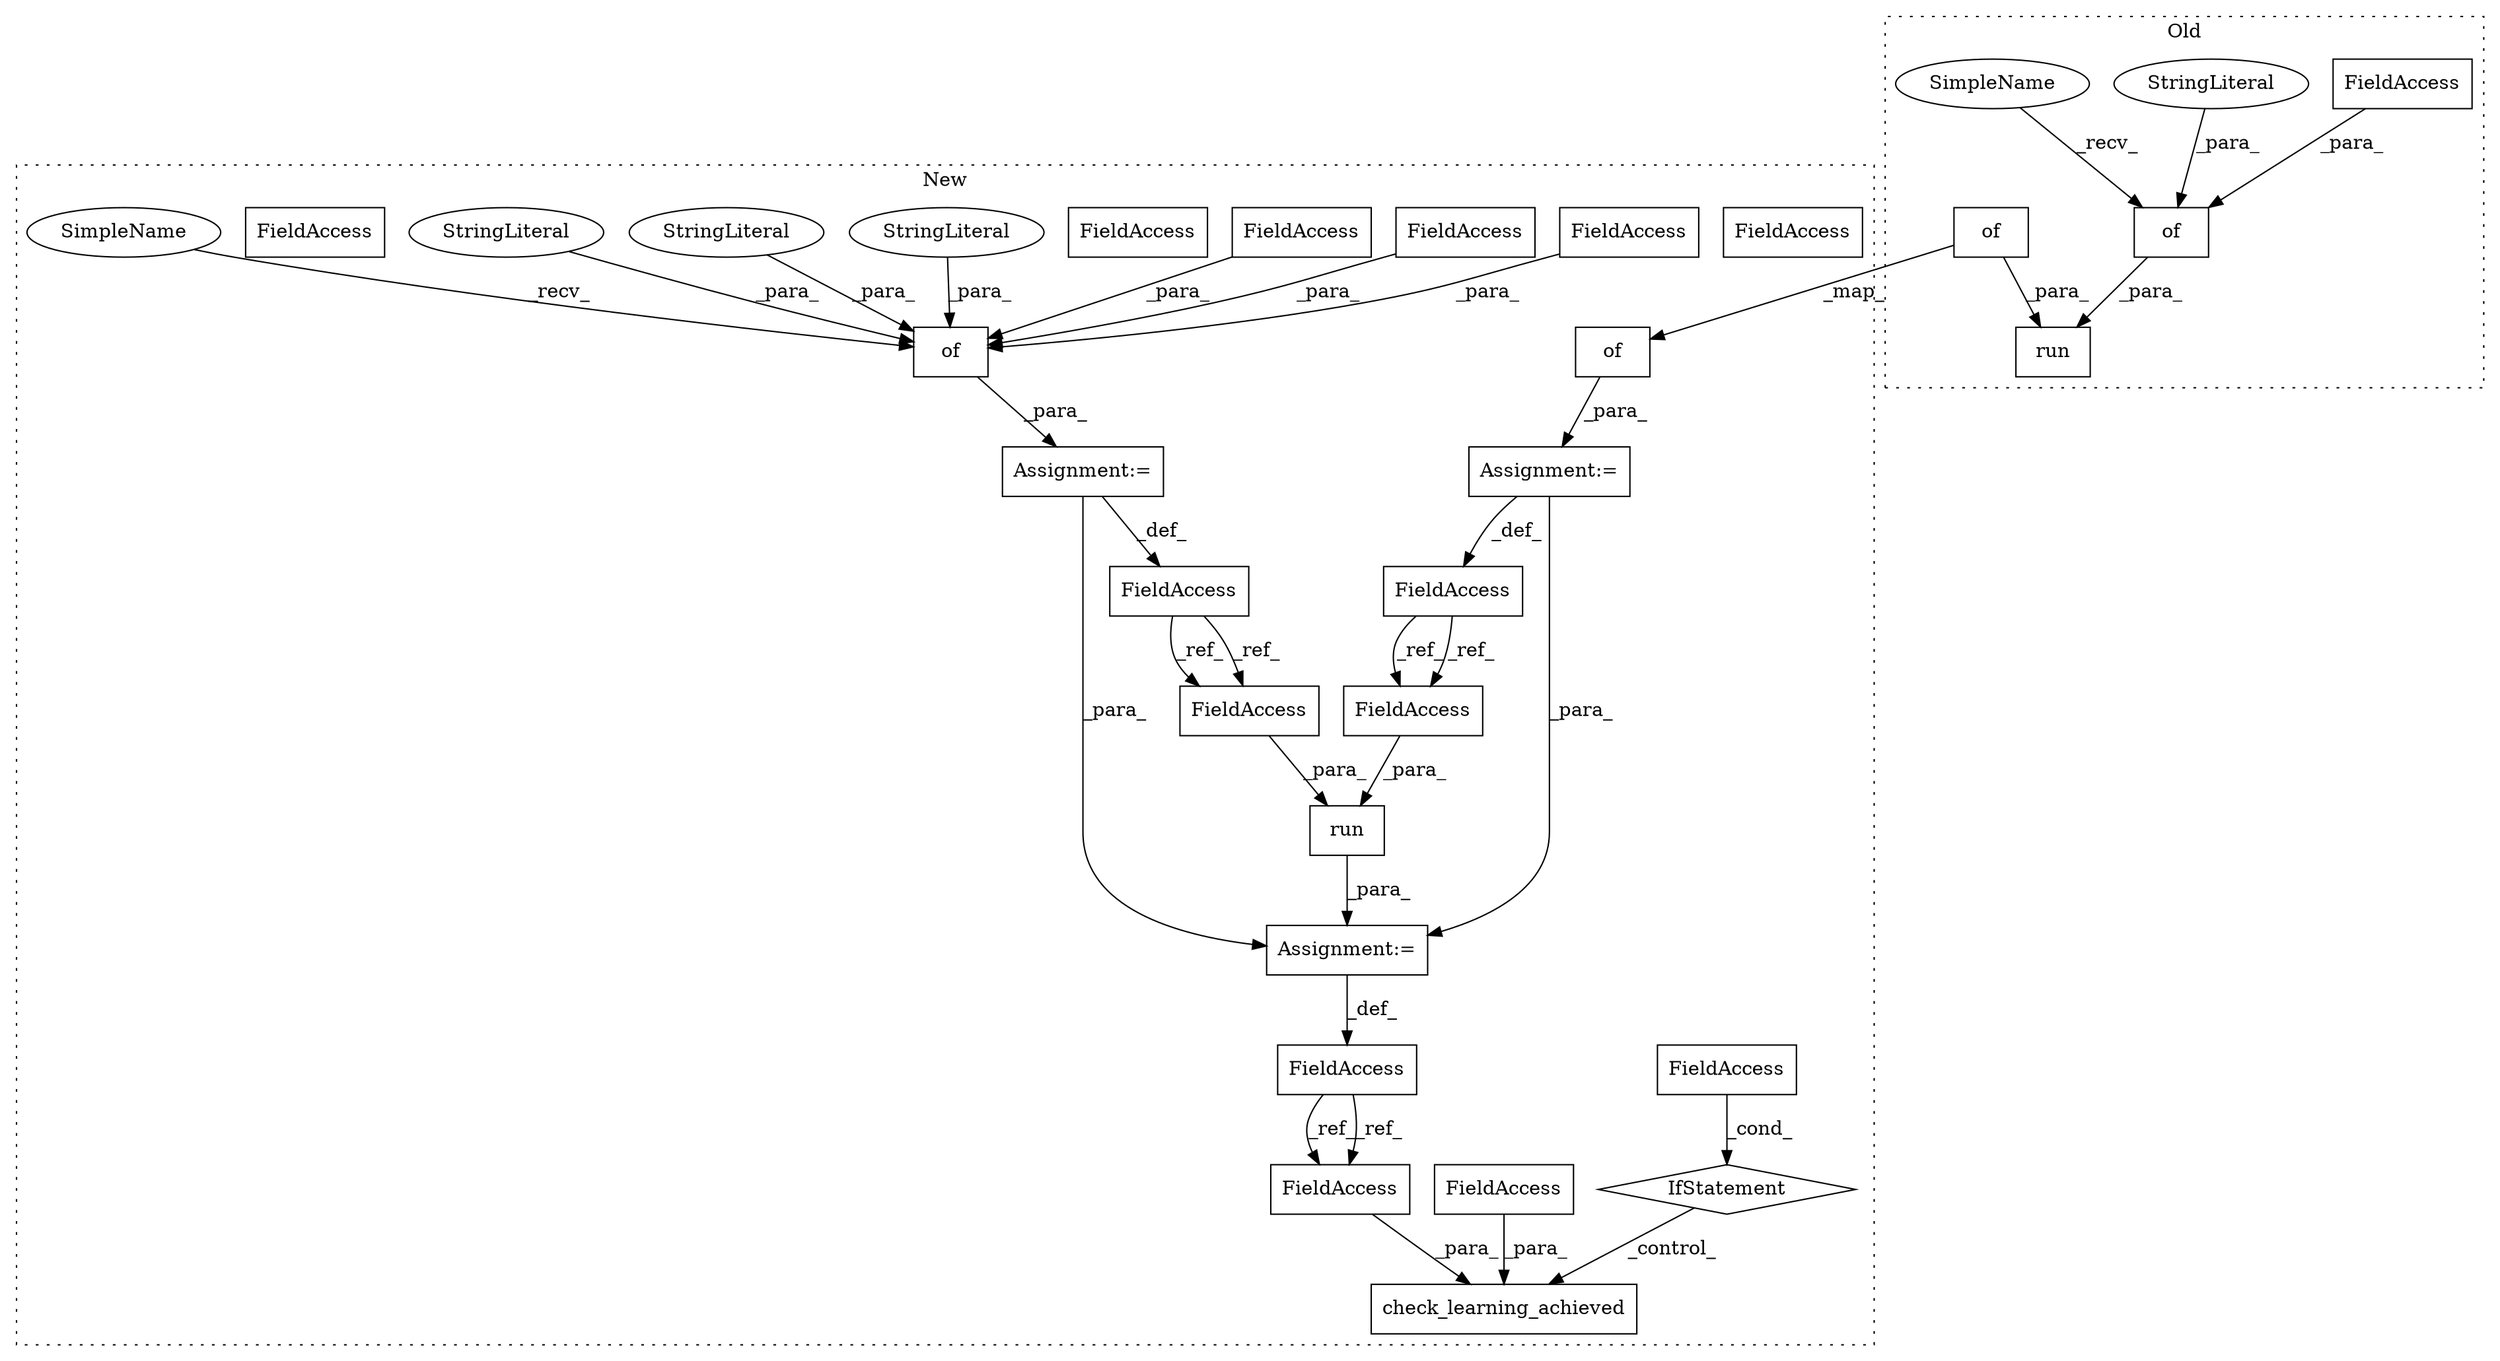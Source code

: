 digraph G {
subgraph cluster0 {
1 [label="run" a="32" s="3312,3856" l="4,1" shape="box"];
3 [label="of" a="32" s="3326,3383" l="3,1" shape="box"];
4 [label="FieldAccess" a="22" s="3347" l="4" shape="box"];
6 [label="StringLiteral" a="45" s="3357" l="21" shape="ellipse"];
25 [label="of" a="32" s="3389,3855" l="3,1" shape="box"];
32 [label="SimpleName" a="42" s="3322" l="3" shape="ellipse"];
label = "Old";
style="dotted";
}
subgraph cluster1 {
2 [label="IfStatement" a="25" s="3265,3281" l="4,2" shape="diamond"];
5 [label="FieldAccess" a="22" s="3269" l="4" shape="box"];
7 [label="check_learning_achieved" a="32" s="3293,3341" l="24,1" shape="box"];
8 [label="FieldAccess" a="22" s="3317" l="7" shape="box"];
9 [label="FieldAccess" a="22" s="3222" l="7" shape="box"];
10 [label="FieldAccess" a="22" s="3325" l="4" shape="box"];
11 [label="of" a="32" s="3097,3213" l="3,1" shape="box"];
12 [label="FieldAccess" a="22" s="3197" l="4" shape="box"];
13 [label="FieldAccess" a="22" s="3155" l="4" shape="box"];
14 [label="FieldAccess" a="22" s="3088" l="4" shape="box"];
15 [label="FieldAccess" a="22" s="3121" l="4" shape="box"];
16 [label="FieldAccess" a="22" s="3252" l="4" shape="box"];
17 [label="run" a="32" s="3235,3256" l="4,1" shape="box"];
18 [label="FieldAccess" a="22" s="2577" l="6" shape="box"];
19 [label="Assignment:=" a="7" s="3092" l="1" shape="box"];
20 [label="Assignment:=" a="7" s="3229" l="1" shape="box"];
21 [label="StringLiteral" a="45" s="3175" l="21" shape="ellipse"];
22 [label="StringLiteral" a="45" s="3137" l="17" shape="ellipse"];
23 [label="StringLiteral" a="45" s="3100" l="20" shape="ellipse"];
24 [label="of" a="32" s="2588,3079" l="3,1" shape="box"];
26 [label="FieldAccess" a="22" s="3245" l="6" shape="box"];
27 [label="Assignment:=" a="7" s="2583" l="1" shape="box"];
28 [label="FieldAccess" a="22" s="3252" l="4" shape="box"];
29 [label="FieldAccess" a="22" s="3245" l="6" shape="box"];
30 [label="SimpleName" a="42" s="3093" l="3" shape="ellipse"];
31 [label="FieldAccess" a="22" s="3317" l="7" shape="box"];
label = "New";
style="dotted";
}
2 -> 7 [label="_control_"];
3 -> 1 [label="_para_"];
4 -> 3 [label="_para_"];
5 -> 2 [label="_cond_"];
6 -> 3 [label="_para_"];
9 -> 31 [label="_ref_"];
9 -> 31 [label="_ref_"];
10 -> 7 [label="_para_"];
11 -> 19 [label="_para_"];
12 -> 11 [label="_para_"];
13 -> 11 [label="_para_"];
14 -> 28 [label="_ref_"];
14 -> 28 [label="_ref_"];
15 -> 11 [label="_para_"];
17 -> 20 [label="_para_"];
18 -> 29 [label="_ref_"];
18 -> 29 [label="_ref_"];
19 -> 14 [label="_def_"];
19 -> 20 [label="_para_"];
20 -> 9 [label="_def_"];
21 -> 11 [label="_para_"];
22 -> 11 [label="_para_"];
23 -> 11 [label="_para_"];
24 -> 27 [label="_para_"];
25 -> 1 [label="_para_"];
25 -> 24 [label="_map_"];
27 -> 20 [label="_para_"];
27 -> 18 [label="_def_"];
28 -> 17 [label="_para_"];
29 -> 17 [label="_para_"];
30 -> 11 [label="_recv_"];
31 -> 7 [label="_para_"];
32 -> 3 [label="_recv_"];
}